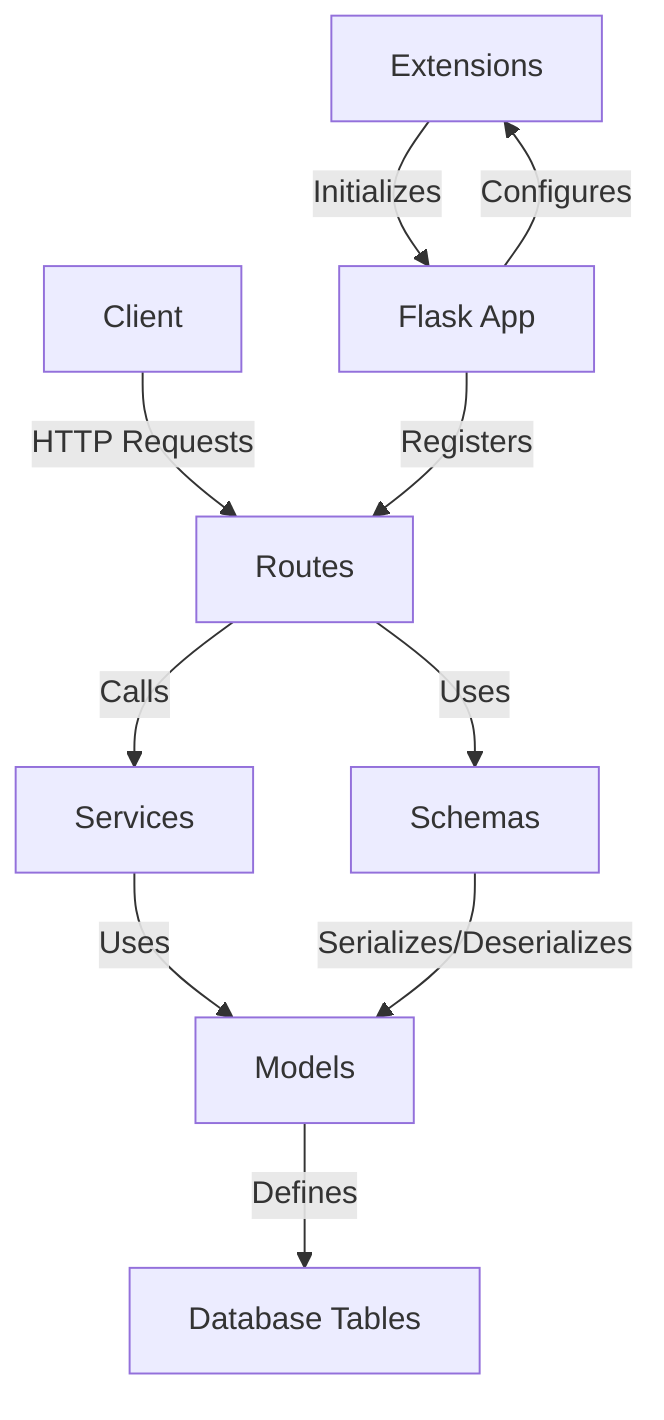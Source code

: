graph TD
    A[Client] -->|HTTP Requests| B[Routes]
    B -->|Uses| C[Schemas]
    B -->|Calls| D[Services]
    D -->|Uses| E[Models]
    E -->|Defines| G[Database Tables]
    C -->|Serializes/Deserializes| E
    H[Extensions] -->|Initializes| I[Flask App]
    I -->|Registers| B
    I -->|Configures| H